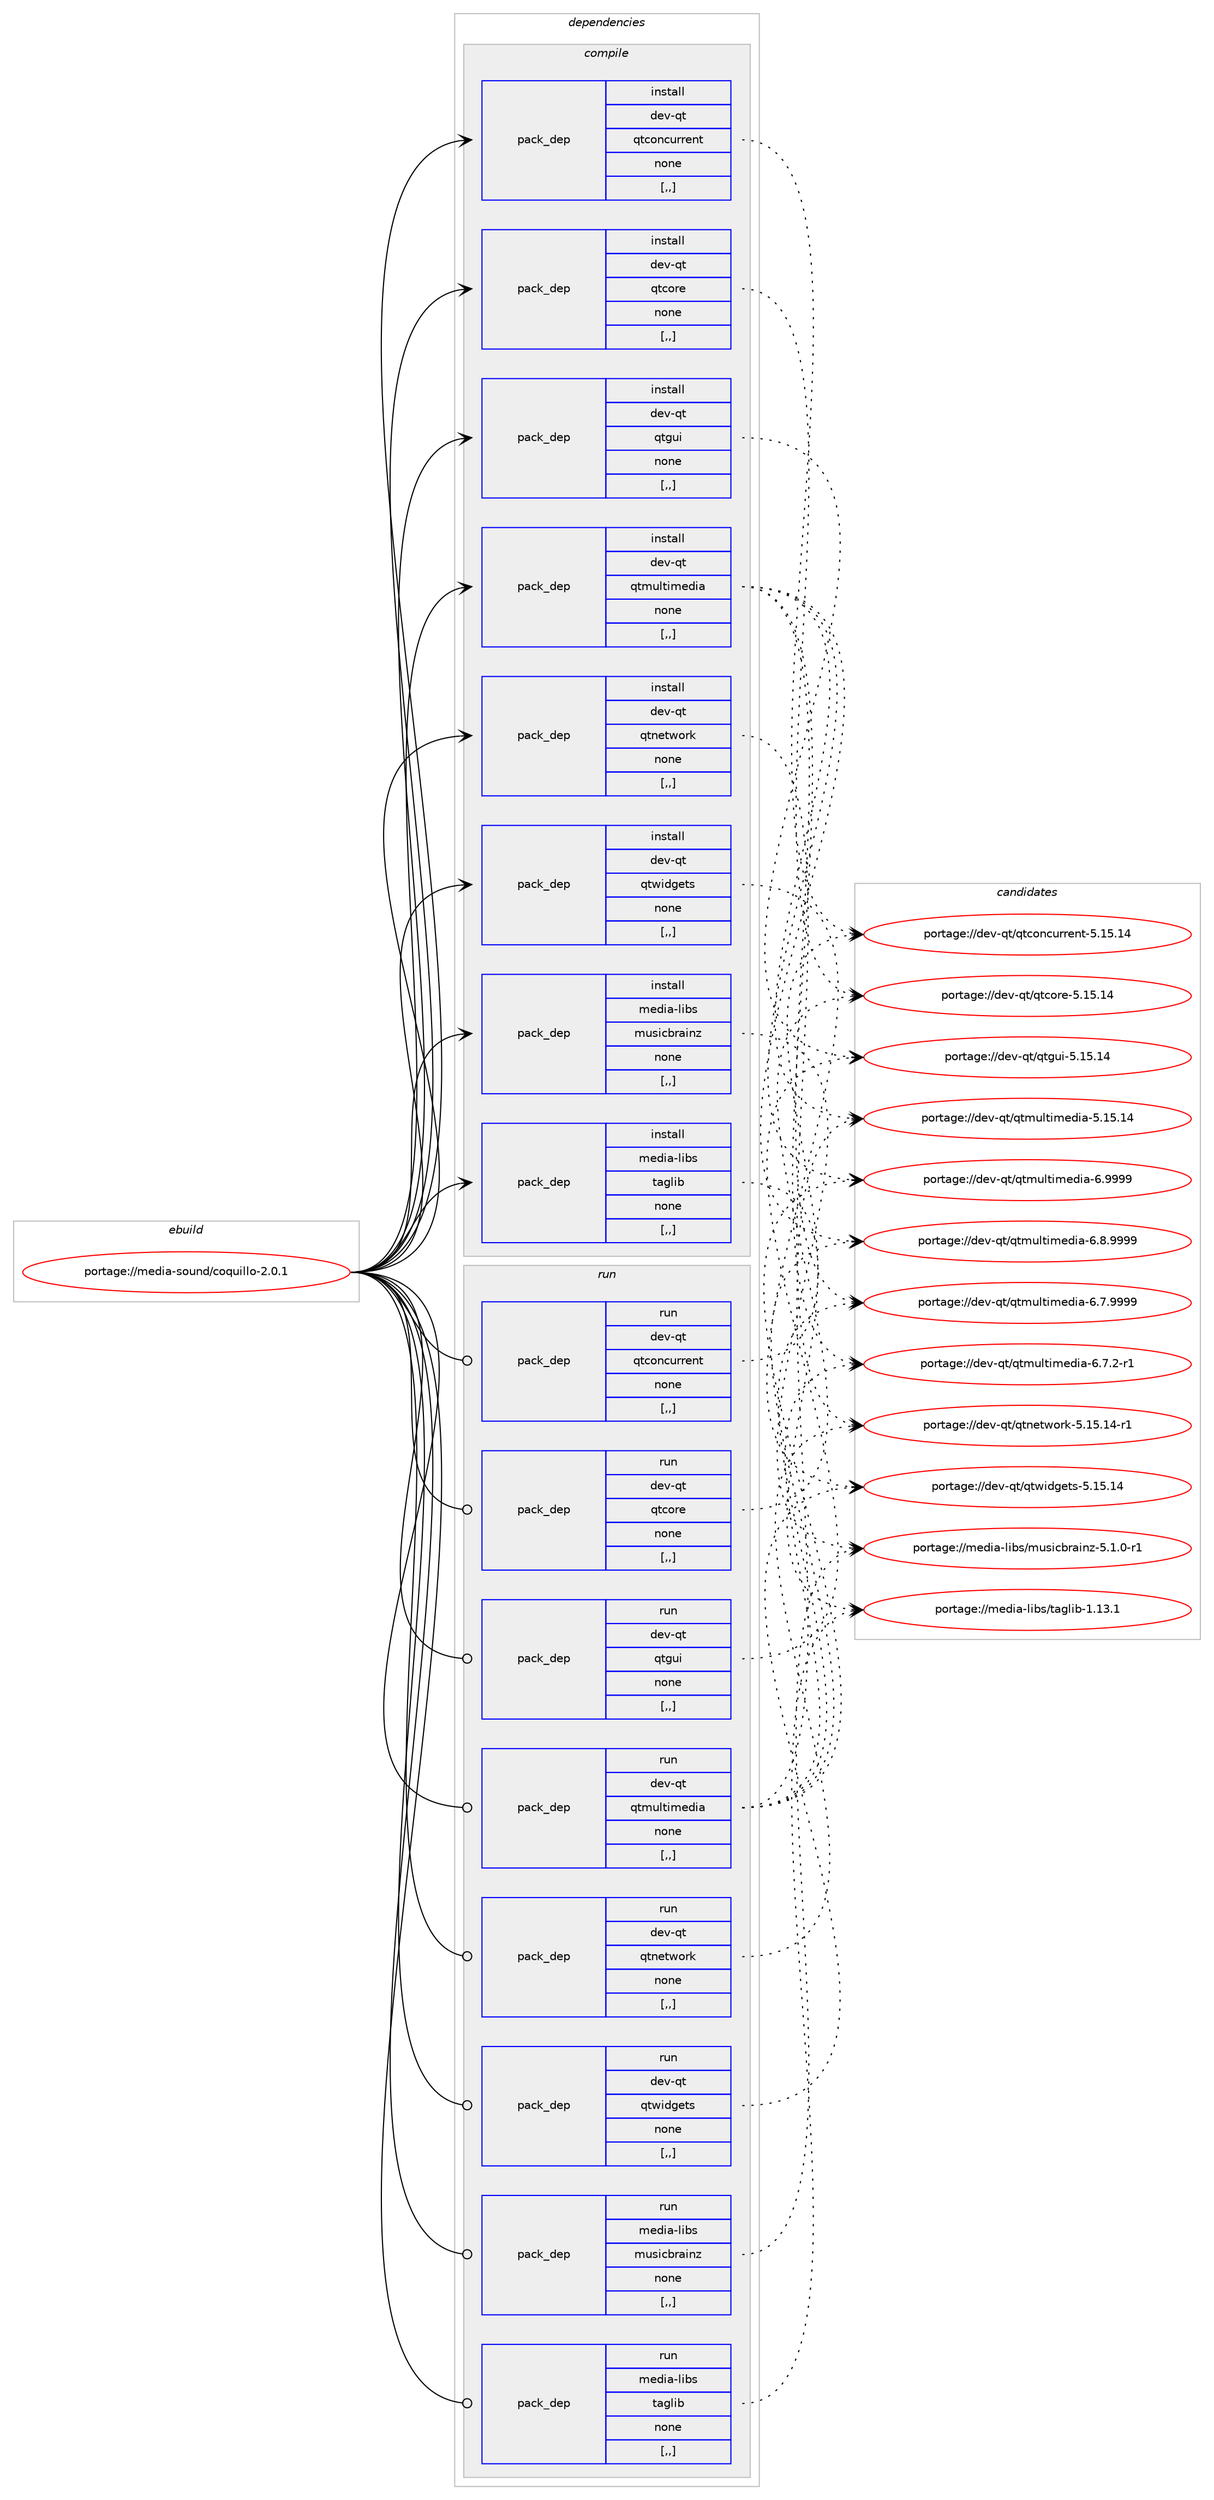 digraph prolog {

# *************
# Graph options
# *************

newrank=true;
concentrate=true;
compound=true;
graph [rankdir=LR,fontname=Helvetica,fontsize=10,ranksep=1.5];#, ranksep=2.5, nodesep=0.2];
edge  [arrowhead=vee];
node  [fontname=Helvetica,fontsize=10];

# **********
# The ebuild
# **********

subgraph cluster_leftcol {
color=gray;
label=<<i>ebuild</i>>;
id [label="portage://media-sound/coquillo-2.0.1", color=red, width=4, href="../media-sound/coquillo-2.0.1.svg"];
}

# ****************
# The dependencies
# ****************

subgraph cluster_midcol {
color=gray;
label=<<i>dependencies</i>>;
subgraph cluster_compile {
fillcolor="#eeeeee";
style=filled;
label=<<i>compile</i>>;
subgraph pack231730 {
dependency313514 [label=<<TABLE BORDER="0" CELLBORDER="1" CELLSPACING="0" CELLPADDING="4" WIDTH="220"><TR><TD ROWSPAN="6" CELLPADDING="30">pack_dep</TD></TR><TR><TD WIDTH="110">install</TD></TR><TR><TD>dev-qt</TD></TR><TR><TD>qtconcurrent</TD></TR><TR><TD>none</TD></TR><TR><TD>[,,]</TD></TR></TABLE>>, shape=none, color=blue];
}
id:e -> dependency313514:w [weight=20,style="solid",arrowhead="vee"];
subgraph pack231731 {
dependency313515 [label=<<TABLE BORDER="0" CELLBORDER="1" CELLSPACING="0" CELLPADDING="4" WIDTH="220"><TR><TD ROWSPAN="6" CELLPADDING="30">pack_dep</TD></TR><TR><TD WIDTH="110">install</TD></TR><TR><TD>dev-qt</TD></TR><TR><TD>qtcore</TD></TR><TR><TD>none</TD></TR><TR><TD>[,,]</TD></TR></TABLE>>, shape=none, color=blue];
}
id:e -> dependency313515:w [weight=20,style="solid",arrowhead="vee"];
subgraph pack231732 {
dependency313516 [label=<<TABLE BORDER="0" CELLBORDER="1" CELLSPACING="0" CELLPADDING="4" WIDTH="220"><TR><TD ROWSPAN="6" CELLPADDING="30">pack_dep</TD></TR><TR><TD WIDTH="110">install</TD></TR><TR><TD>dev-qt</TD></TR><TR><TD>qtgui</TD></TR><TR><TD>none</TD></TR><TR><TD>[,,]</TD></TR></TABLE>>, shape=none, color=blue];
}
id:e -> dependency313516:w [weight=20,style="solid",arrowhead="vee"];
subgraph pack231733 {
dependency313517 [label=<<TABLE BORDER="0" CELLBORDER="1" CELLSPACING="0" CELLPADDING="4" WIDTH="220"><TR><TD ROWSPAN="6" CELLPADDING="30">pack_dep</TD></TR><TR><TD WIDTH="110">install</TD></TR><TR><TD>dev-qt</TD></TR><TR><TD>qtmultimedia</TD></TR><TR><TD>none</TD></TR><TR><TD>[,,]</TD></TR></TABLE>>, shape=none, color=blue];
}
id:e -> dependency313517:w [weight=20,style="solid",arrowhead="vee"];
subgraph pack231734 {
dependency313518 [label=<<TABLE BORDER="0" CELLBORDER="1" CELLSPACING="0" CELLPADDING="4" WIDTH="220"><TR><TD ROWSPAN="6" CELLPADDING="30">pack_dep</TD></TR><TR><TD WIDTH="110">install</TD></TR><TR><TD>dev-qt</TD></TR><TR><TD>qtnetwork</TD></TR><TR><TD>none</TD></TR><TR><TD>[,,]</TD></TR></TABLE>>, shape=none, color=blue];
}
id:e -> dependency313518:w [weight=20,style="solid",arrowhead="vee"];
subgraph pack231735 {
dependency313519 [label=<<TABLE BORDER="0" CELLBORDER="1" CELLSPACING="0" CELLPADDING="4" WIDTH="220"><TR><TD ROWSPAN="6" CELLPADDING="30">pack_dep</TD></TR><TR><TD WIDTH="110">install</TD></TR><TR><TD>dev-qt</TD></TR><TR><TD>qtwidgets</TD></TR><TR><TD>none</TD></TR><TR><TD>[,,]</TD></TR></TABLE>>, shape=none, color=blue];
}
id:e -> dependency313519:w [weight=20,style="solid",arrowhead="vee"];
subgraph pack231736 {
dependency313520 [label=<<TABLE BORDER="0" CELLBORDER="1" CELLSPACING="0" CELLPADDING="4" WIDTH="220"><TR><TD ROWSPAN="6" CELLPADDING="30">pack_dep</TD></TR><TR><TD WIDTH="110">install</TD></TR><TR><TD>media-libs</TD></TR><TR><TD>musicbrainz</TD></TR><TR><TD>none</TD></TR><TR><TD>[,,]</TD></TR></TABLE>>, shape=none, color=blue];
}
id:e -> dependency313520:w [weight=20,style="solid",arrowhead="vee"];
subgraph pack231737 {
dependency313521 [label=<<TABLE BORDER="0" CELLBORDER="1" CELLSPACING="0" CELLPADDING="4" WIDTH="220"><TR><TD ROWSPAN="6" CELLPADDING="30">pack_dep</TD></TR><TR><TD WIDTH="110">install</TD></TR><TR><TD>media-libs</TD></TR><TR><TD>taglib</TD></TR><TR><TD>none</TD></TR><TR><TD>[,,]</TD></TR></TABLE>>, shape=none, color=blue];
}
id:e -> dependency313521:w [weight=20,style="solid",arrowhead="vee"];
}
subgraph cluster_compileandrun {
fillcolor="#eeeeee";
style=filled;
label=<<i>compile and run</i>>;
}
subgraph cluster_run {
fillcolor="#eeeeee";
style=filled;
label=<<i>run</i>>;
subgraph pack231738 {
dependency313522 [label=<<TABLE BORDER="0" CELLBORDER="1" CELLSPACING="0" CELLPADDING="4" WIDTH="220"><TR><TD ROWSPAN="6" CELLPADDING="30">pack_dep</TD></TR><TR><TD WIDTH="110">run</TD></TR><TR><TD>dev-qt</TD></TR><TR><TD>qtconcurrent</TD></TR><TR><TD>none</TD></TR><TR><TD>[,,]</TD></TR></TABLE>>, shape=none, color=blue];
}
id:e -> dependency313522:w [weight=20,style="solid",arrowhead="odot"];
subgraph pack231739 {
dependency313523 [label=<<TABLE BORDER="0" CELLBORDER="1" CELLSPACING="0" CELLPADDING="4" WIDTH="220"><TR><TD ROWSPAN="6" CELLPADDING="30">pack_dep</TD></TR><TR><TD WIDTH="110">run</TD></TR><TR><TD>dev-qt</TD></TR><TR><TD>qtcore</TD></TR><TR><TD>none</TD></TR><TR><TD>[,,]</TD></TR></TABLE>>, shape=none, color=blue];
}
id:e -> dependency313523:w [weight=20,style="solid",arrowhead="odot"];
subgraph pack231740 {
dependency313524 [label=<<TABLE BORDER="0" CELLBORDER="1" CELLSPACING="0" CELLPADDING="4" WIDTH="220"><TR><TD ROWSPAN="6" CELLPADDING="30">pack_dep</TD></TR><TR><TD WIDTH="110">run</TD></TR><TR><TD>dev-qt</TD></TR><TR><TD>qtgui</TD></TR><TR><TD>none</TD></TR><TR><TD>[,,]</TD></TR></TABLE>>, shape=none, color=blue];
}
id:e -> dependency313524:w [weight=20,style="solid",arrowhead="odot"];
subgraph pack231741 {
dependency313525 [label=<<TABLE BORDER="0" CELLBORDER="1" CELLSPACING="0" CELLPADDING="4" WIDTH="220"><TR><TD ROWSPAN="6" CELLPADDING="30">pack_dep</TD></TR><TR><TD WIDTH="110">run</TD></TR><TR><TD>dev-qt</TD></TR><TR><TD>qtmultimedia</TD></TR><TR><TD>none</TD></TR><TR><TD>[,,]</TD></TR></TABLE>>, shape=none, color=blue];
}
id:e -> dependency313525:w [weight=20,style="solid",arrowhead="odot"];
subgraph pack231742 {
dependency313526 [label=<<TABLE BORDER="0" CELLBORDER="1" CELLSPACING="0" CELLPADDING="4" WIDTH="220"><TR><TD ROWSPAN="6" CELLPADDING="30">pack_dep</TD></TR><TR><TD WIDTH="110">run</TD></TR><TR><TD>dev-qt</TD></TR><TR><TD>qtnetwork</TD></TR><TR><TD>none</TD></TR><TR><TD>[,,]</TD></TR></TABLE>>, shape=none, color=blue];
}
id:e -> dependency313526:w [weight=20,style="solid",arrowhead="odot"];
subgraph pack231743 {
dependency313527 [label=<<TABLE BORDER="0" CELLBORDER="1" CELLSPACING="0" CELLPADDING="4" WIDTH="220"><TR><TD ROWSPAN="6" CELLPADDING="30">pack_dep</TD></TR><TR><TD WIDTH="110">run</TD></TR><TR><TD>dev-qt</TD></TR><TR><TD>qtwidgets</TD></TR><TR><TD>none</TD></TR><TR><TD>[,,]</TD></TR></TABLE>>, shape=none, color=blue];
}
id:e -> dependency313527:w [weight=20,style="solid",arrowhead="odot"];
subgraph pack231744 {
dependency313528 [label=<<TABLE BORDER="0" CELLBORDER="1" CELLSPACING="0" CELLPADDING="4" WIDTH="220"><TR><TD ROWSPAN="6" CELLPADDING="30">pack_dep</TD></TR><TR><TD WIDTH="110">run</TD></TR><TR><TD>media-libs</TD></TR><TR><TD>musicbrainz</TD></TR><TR><TD>none</TD></TR><TR><TD>[,,]</TD></TR></TABLE>>, shape=none, color=blue];
}
id:e -> dependency313528:w [weight=20,style="solid",arrowhead="odot"];
subgraph pack231745 {
dependency313529 [label=<<TABLE BORDER="0" CELLBORDER="1" CELLSPACING="0" CELLPADDING="4" WIDTH="220"><TR><TD ROWSPAN="6" CELLPADDING="30">pack_dep</TD></TR><TR><TD WIDTH="110">run</TD></TR><TR><TD>media-libs</TD></TR><TR><TD>taglib</TD></TR><TR><TD>none</TD></TR><TR><TD>[,,]</TD></TR></TABLE>>, shape=none, color=blue];
}
id:e -> dependency313529:w [weight=20,style="solid",arrowhead="odot"];
}
}

# **************
# The candidates
# **************

subgraph cluster_choices {
rank=same;
color=gray;
label=<<i>candidates</i>>;

subgraph choice231730 {
color=black;
nodesep=1;
choice100101118451131164711311699111110991171141141011101164553464953464952 [label="portage://dev-qt/qtconcurrent-5.15.14", color=red, width=4,href="../dev-qt/qtconcurrent-5.15.14.svg"];
dependency313514:e -> choice100101118451131164711311699111110991171141141011101164553464953464952:w [style=dotted,weight="100"];
}
subgraph choice231731 {
color=black;
nodesep=1;
choice1001011184511311647113116991111141014553464953464952 [label="portage://dev-qt/qtcore-5.15.14", color=red, width=4,href="../dev-qt/qtcore-5.15.14.svg"];
dependency313515:e -> choice1001011184511311647113116991111141014553464953464952:w [style=dotted,weight="100"];
}
subgraph choice231732 {
color=black;
nodesep=1;
choice10010111845113116471131161031171054553464953464952 [label="portage://dev-qt/qtgui-5.15.14", color=red, width=4,href="../dev-qt/qtgui-5.15.14.svg"];
dependency313516:e -> choice10010111845113116471131161031171054553464953464952:w [style=dotted,weight="100"];
}
subgraph choice231733 {
color=black;
nodesep=1;
choice10010111845113116471131161091171081161051091011001059745544657575757 [label="portage://dev-qt/qtmultimedia-6.9999", color=red, width=4,href="../dev-qt/qtmultimedia-6.9999.svg"];
choice100101118451131164711311610911710811610510910110010597455446564657575757 [label="portage://dev-qt/qtmultimedia-6.8.9999", color=red, width=4,href="../dev-qt/qtmultimedia-6.8.9999.svg"];
choice100101118451131164711311610911710811610510910110010597455446554657575757 [label="portage://dev-qt/qtmultimedia-6.7.9999", color=red, width=4,href="../dev-qt/qtmultimedia-6.7.9999.svg"];
choice1001011184511311647113116109117108116105109101100105974554465546504511449 [label="portage://dev-qt/qtmultimedia-6.7.2-r1", color=red, width=4,href="../dev-qt/qtmultimedia-6.7.2-r1.svg"];
choice1001011184511311647113116109117108116105109101100105974553464953464952 [label="portage://dev-qt/qtmultimedia-5.15.14", color=red, width=4,href="../dev-qt/qtmultimedia-5.15.14.svg"];
dependency313517:e -> choice10010111845113116471131161091171081161051091011001059745544657575757:w [style=dotted,weight="100"];
dependency313517:e -> choice100101118451131164711311610911710811610510910110010597455446564657575757:w [style=dotted,weight="100"];
dependency313517:e -> choice100101118451131164711311610911710811610510910110010597455446554657575757:w [style=dotted,weight="100"];
dependency313517:e -> choice1001011184511311647113116109117108116105109101100105974554465546504511449:w [style=dotted,weight="100"];
dependency313517:e -> choice1001011184511311647113116109117108116105109101100105974553464953464952:w [style=dotted,weight="100"];
}
subgraph choice231734 {
color=black;
nodesep=1;
choice100101118451131164711311611010111611911111410745534649534649524511449 [label="portage://dev-qt/qtnetwork-5.15.14-r1", color=red, width=4,href="../dev-qt/qtnetwork-5.15.14-r1.svg"];
dependency313518:e -> choice100101118451131164711311611010111611911111410745534649534649524511449:w [style=dotted,weight="100"];
}
subgraph choice231735 {
color=black;
nodesep=1;
choice10010111845113116471131161191051001031011161154553464953464952 [label="portage://dev-qt/qtwidgets-5.15.14", color=red, width=4,href="../dev-qt/qtwidgets-5.15.14.svg"];
dependency313519:e -> choice10010111845113116471131161191051001031011161154553464953464952:w [style=dotted,weight="100"];
}
subgraph choice231736 {
color=black;
nodesep=1;
choice109101100105974510810598115471091171151059998114971051101224553464946484511449 [label="portage://media-libs/musicbrainz-5.1.0-r1", color=red, width=4,href="../media-libs/musicbrainz-5.1.0-r1.svg"];
dependency313520:e -> choice109101100105974510810598115471091171151059998114971051101224553464946484511449:w [style=dotted,weight="100"];
}
subgraph choice231737 {
color=black;
nodesep=1;
choice10910110010597451081059811547116971031081059845494649514649 [label="portage://media-libs/taglib-1.13.1", color=red, width=4,href="../media-libs/taglib-1.13.1.svg"];
dependency313521:e -> choice10910110010597451081059811547116971031081059845494649514649:w [style=dotted,weight="100"];
}
subgraph choice231738 {
color=black;
nodesep=1;
choice100101118451131164711311699111110991171141141011101164553464953464952 [label="portage://dev-qt/qtconcurrent-5.15.14", color=red, width=4,href="../dev-qt/qtconcurrent-5.15.14.svg"];
dependency313522:e -> choice100101118451131164711311699111110991171141141011101164553464953464952:w [style=dotted,weight="100"];
}
subgraph choice231739 {
color=black;
nodesep=1;
choice1001011184511311647113116991111141014553464953464952 [label="portage://dev-qt/qtcore-5.15.14", color=red, width=4,href="../dev-qt/qtcore-5.15.14.svg"];
dependency313523:e -> choice1001011184511311647113116991111141014553464953464952:w [style=dotted,weight="100"];
}
subgraph choice231740 {
color=black;
nodesep=1;
choice10010111845113116471131161031171054553464953464952 [label="portage://dev-qt/qtgui-5.15.14", color=red, width=4,href="../dev-qt/qtgui-5.15.14.svg"];
dependency313524:e -> choice10010111845113116471131161031171054553464953464952:w [style=dotted,weight="100"];
}
subgraph choice231741 {
color=black;
nodesep=1;
choice10010111845113116471131161091171081161051091011001059745544657575757 [label="portage://dev-qt/qtmultimedia-6.9999", color=red, width=4,href="../dev-qt/qtmultimedia-6.9999.svg"];
choice100101118451131164711311610911710811610510910110010597455446564657575757 [label="portage://dev-qt/qtmultimedia-6.8.9999", color=red, width=4,href="../dev-qt/qtmultimedia-6.8.9999.svg"];
choice100101118451131164711311610911710811610510910110010597455446554657575757 [label="portage://dev-qt/qtmultimedia-6.7.9999", color=red, width=4,href="../dev-qt/qtmultimedia-6.7.9999.svg"];
choice1001011184511311647113116109117108116105109101100105974554465546504511449 [label="portage://dev-qt/qtmultimedia-6.7.2-r1", color=red, width=4,href="../dev-qt/qtmultimedia-6.7.2-r1.svg"];
choice1001011184511311647113116109117108116105109101100105974553464953464952 [label="portage://dev-qt/qtmultimedia-5.15.14", color=red, width=4,href="../dev-qt/qtmultimedia-5.15.14.svg"];
dependency313525:e -> choice10010111845113116471131161091171081161051091011001059745544657575757:w [style=dotted,weight="100"];
dependency313525:e -> choice100101118451131164711311610911710811610510910110010597455446564657575757:w [style=dotted,weight="100"];
dependency313525:e -> choice100101118451131164711311610911710811610510910110010597455446554657575757:w [style=dotted,weight="100"];
dependency313525:e -> choice1001011184511311647113116109117108116105109101100105974554465546504511449:w [style=dotted,weight="100"];
dependency313525:e -> choice1001011184511311647113116109117108116105109101100105974553464953464952:w [style=dotted,weight="100"];
}
subgraph choice231742 {
color=black;
nodesep=1;
choice100101118451131164711311611010111611911111410745534649534649524511449 [label="portage://dev-qt/qtnetwork-5.15.14-r1", color=red, width=4,href="../dev-qt/qtnetwork-5.15.14-r1.svg"];
dependency313526:e -> choice100101118451131164711311611010111611911111410745534649534649524511449:w [style=dotted,weight="100"];
}
subgraph choice231743 {
color=black;
nodesep=1;
choice10010111845113116471131161191051001031011161154553464953464952 [label="portage://dev-qt/qtwidgets-5.15.14", color=red, width=4,href="../dev-qt/qtwidgets-5.15.14.svg"];
dependency313527:e -> choice10010111845113116471131161191051001031011161154553464953464952:w [style=dotted,weight="100"];
}
subgraph choice231744 {
color=black;
nodesep=1;
choice109101100105974510810598115471091171151059998114971051101224553464946484511449 [label="portage://media-libs/musicbrainz-5.1.0-r1", color=red, width=4,href="../media-libs/musicbrainz-5.1.0-r1.svg"];
dependency313528:e -> choice109101100105974510810598115471091171151059998114971051101224553464946484511449:w [style=dotted,weight="100"];
}
subgraph choice231745 {
color=black;
nodesep=1;
choice10910110010597451081059811547116971031081059845494649514649 [label="portage://media-libs/taglib-1.13.1", color=red, width=4,href="../media-libs/taglib-1.13.1.svg"];
dependency313529:e -> choice10910110010597451081059811547116971031081059845494649514649:w [style=dotted,weight="100"];
}
}

}
